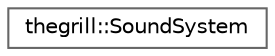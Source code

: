 digraph "Graphical Class Hierarchy"
{
 // LATEX_PDF_SIZE
  bgcolor="transparent";
  edge [fontname=Helvetica,fontsize=10,labelfontname=Helvetica,labelfontsize=10];
  node [fontname=Helvetica,fontsize=10,shape=box,height=0.2,width=0.4];
  rankdir="LR";
  Node0 [id="Node000000",label="thegrill::SoundSystem",height=0.2,width=0.4,color="grey40", fillcolor="white", style="filled",URL="$structthegrill_1_1_sound_system.html",tooltip=" "];
}
